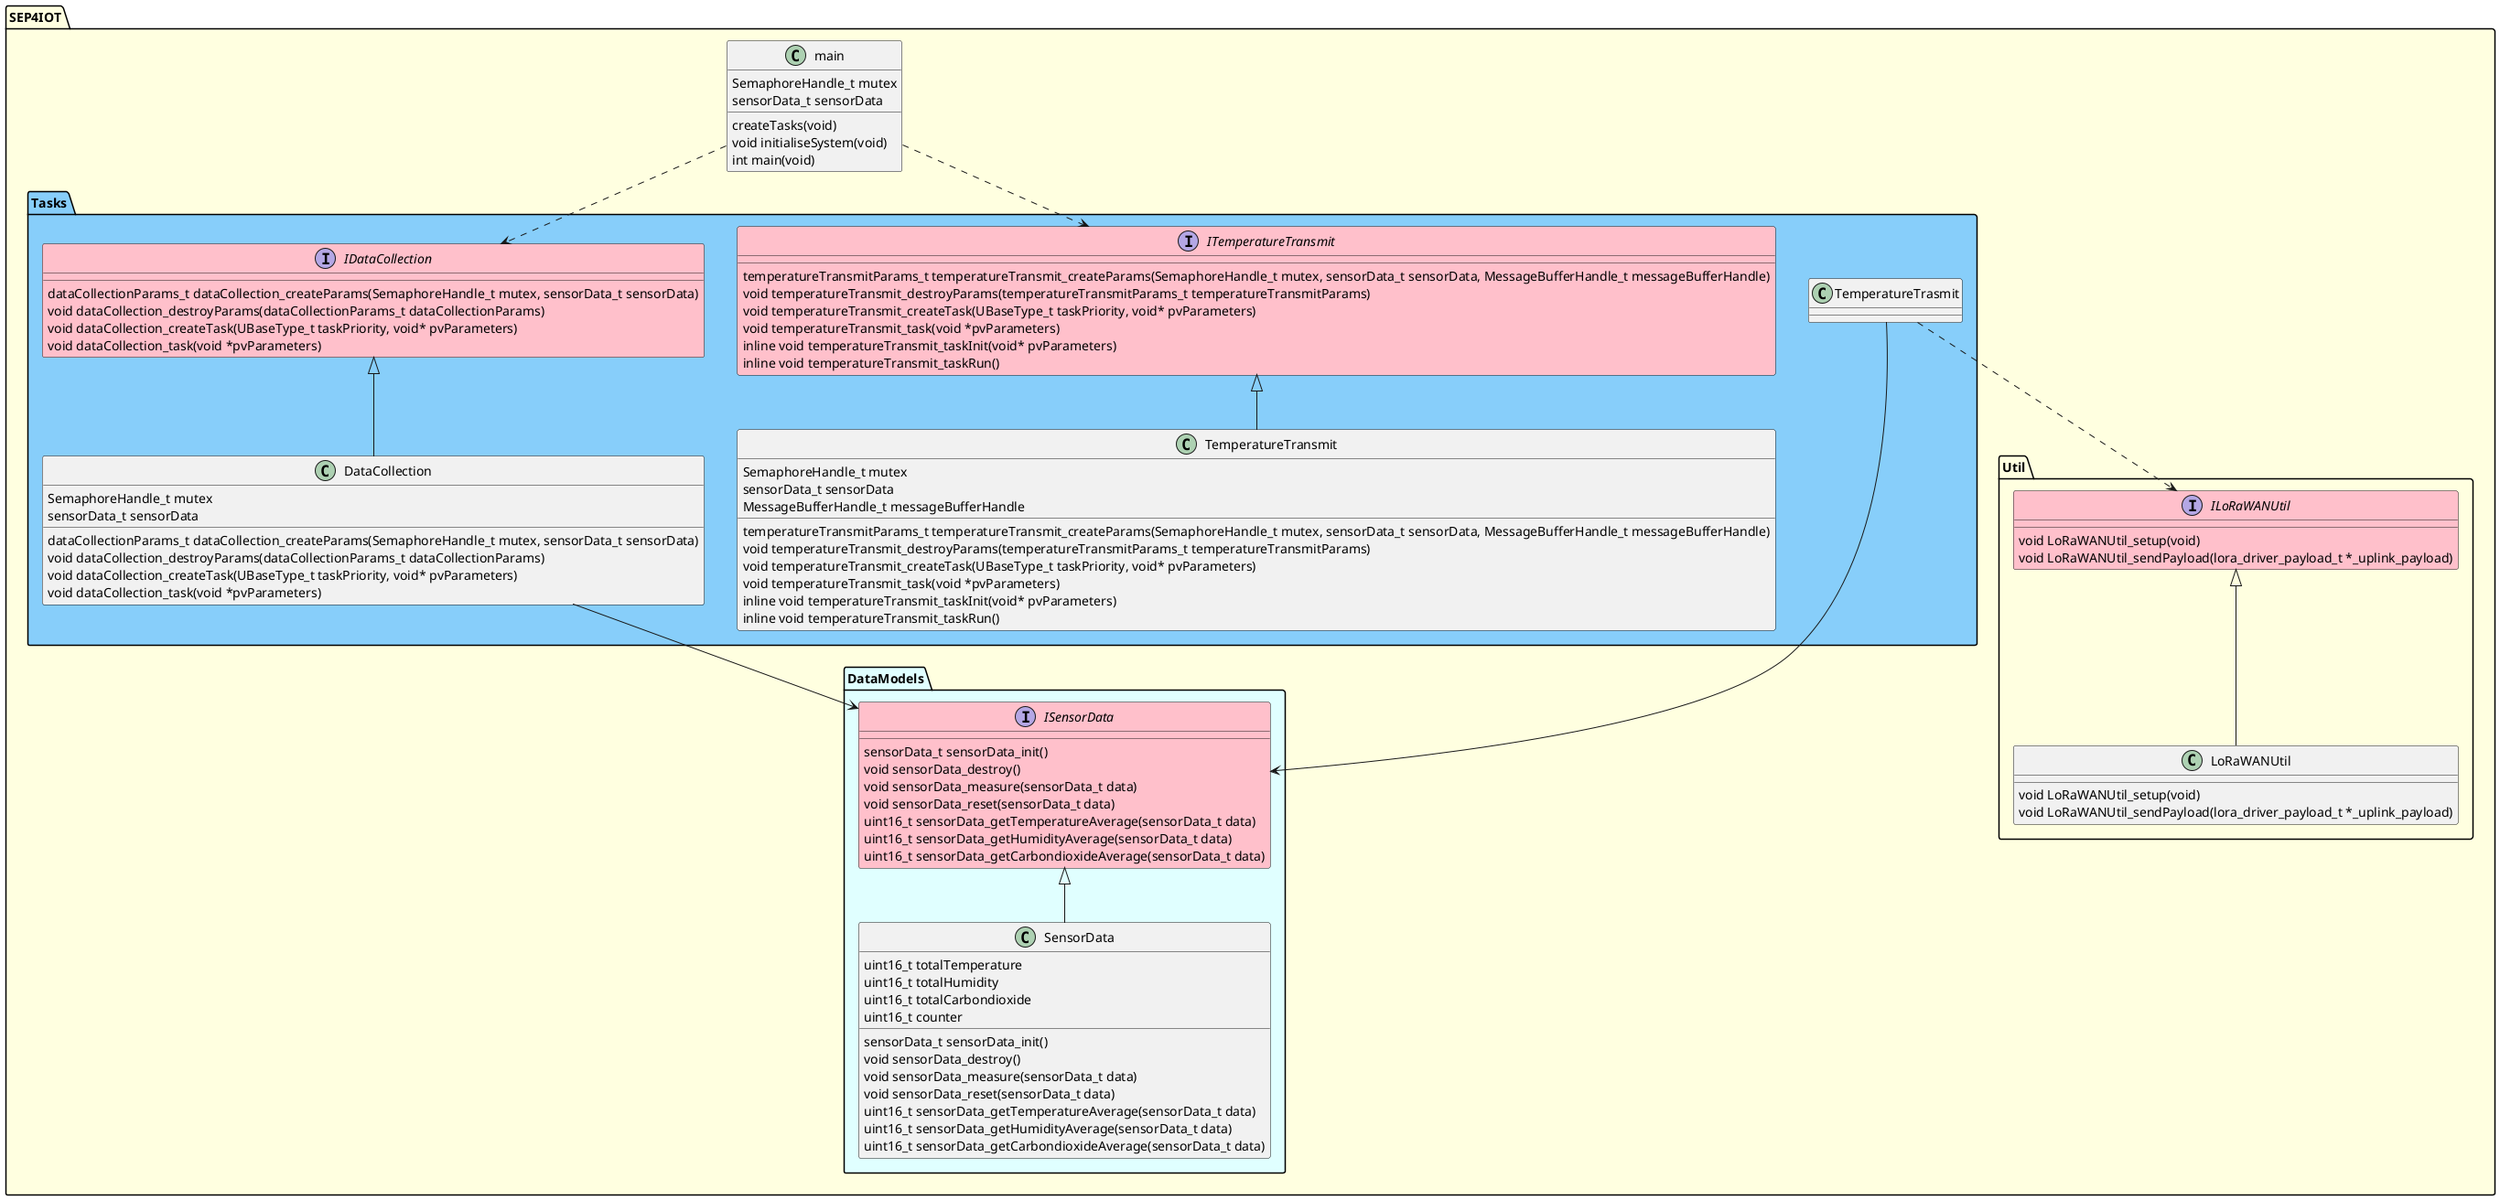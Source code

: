 @startuml ClassDiagram
namespace SEP4IOT #LightYellow {
    class main {
        {field} SemaphoreHandle_t mutex
        {field} sensorData_t sensorData
        {method} createTasks(void)
        {method} void initialiseSystem(void)
        {method} int main(void)
    }

    namespace DataModels #LightCyan {
        interface ISensorData #Pink {
            {method} sensorData_t sensorData_init()
            {method} void sensorData_destroy()
            {method} void sensorData_measure(sensorData_t data)
            {method} void sensorData_reset(sensorData_t data)
            {method} uint16_t sensorData_getTemperatureAverage(sensorData_t data)
            {method} uint16_t sensorData_getHumidityAverage(sensorData_t data)
            {method} uint16_t sensorData_getCarbondioxideAverage(sensorData_t data)
        }
        
        class SensorData {
            {field} uint16_t totalTemperature
            {field} uint16_t totalHumidity
            {field} uint16_t totalCarbondioxide
            {field} uint16_t counter
            {method} sensorData_t sensorData_init()
            {method} void sensorData_destroy()
            {method} void sensorData_measure(sensorData_t data)
            {method} void sensorData_reset(sensorData_t data)
            {method} uint16_t sensorData_getTemperatureAverage(sensorData_t data)
            {method} uint16_t sensorData_getHumidityAverage(sensorData_t data)
            {method} uint16_t sensorData_getCarbondioxideAverage(sensorData_t data)
        }
        ISensorData <|-- SensorData
    }
    namespace Tasks #LightSkyBlue {

        interface IDataCollection #Pink {
            {method} dataCollectionParams_t dataCollection_createParams(SemaphoreHandle_t mutex, sensorData_t sensorData)
            {method} void dataCollection_destroyParams(dataCollectionParams_t dataCollectionParams)
            {method} void dataCollection_createTask(UBaseType_t taskPriority, void* pvParameters)
            {method} void dataCollection_task(void *pvParameters)
        }


        class DataCollection{
            {field} SemaphoreHandle_t mutex
            {field} sensorData_t sensorData
            {method} dataCollectionParams_t dataCollection_createParams(SemaphoreHandle_t mutex, sensorData_t sensorData)
            {method} void dataCollection_destroyParams(dataCollectionParams_t dataCollectionParams)
            {method} void dataCollection_createTask(UBaseType_t taskPriority, void* pvParameters)
            {method} void dataCollection_task(void *pvParameters)
        }

        interface ITemperatureTransmit #Pink {
            {method} temperatureTransmitParams_t temperatureTransmit_createParams(SemaphoreHandle_t mutex, sensorData_t sensorData, MessageBufferHandle_t messageBufferHandle)
            {method} void temperatureTransmit_destroyParams(temperatureTransmitParams_t temperatureTransmitParams)
            {method} void temperatureTransmit_createTask(UBaseType_t taskPriority, void* pvParameters)
            {method} void temperatureTransmit_task(void *pvParameters)
            {method} inline void temperatureTransmit_taskInit(void* pvParameters)
            {method} inline void temperatureTransmit_taskRun()
        }

        class TemperatureTransmit {
            {field} SemaphoreHandle_t mutex
            {field} sensorData_t sensorData
            {field} MessageBufferHandle_t messageBufferHandle
            {method} temperatureTransmitParams_t temperatureTransmit_createParams(SemaphoreHandle_t mutex, sensorData_t sensorData, MessageBufferHandle_t messageBufferHandle)
            {method} void temperatureTransmit_destroyParams(temperatureTransmitParams_t temperatureTransmitParams)
            {method} void temperatureTransmit_createTask(UBaseType_t taskPriority, void* pvParameters)
            {method} void temperatureTransmit_task(void *pvParameters)
            {method} inline void temperatureTransmit_taskInit(void* pvParameters)
            {method} inline void temperatureTransmit_taskRun()
        }

        ITemperatureTransmit <|-- TemperatureTransmit
        IDataCollection <|-- DataCollection
    }
    namespace Util {
        interface ILoRaWANUtil #Pink {
            {method} void LoRaWANUtil_setup(void)
            {method} void LoRaWANUtil_sendPayload(lora_driver_payload_t *_uplink_payload)
        }
        
        class LoRaWANUtil {
            {method} void LoRaWANUtil_setup(void)
            {method} void LoRaWANUtil_sendPayload(lora_driver_payload_t *_uplink_payload)
        }
        ILoRaWANUtil <|-- LoRaWANUtil
    }

    SEP4IOT.main ..> SEP4IOT.Tasks.ITemperatureTransmit
    SEP4IOT.main ..> SEP4IOT.Tasks.IDataCollection
    SEP4IOT.Tasks.TemperatureTrasmit --> SEP4IOT.DataModels.ISensorData
    SEP4IOT.Tasks.TemperatureTrasmit ..> SEP4IOT.Util.ILoRaWANUtil
    SEP4IOT.Tasks.DataCollection --> SEP4IOT.DataModels.ISensorData
}
@enduml
